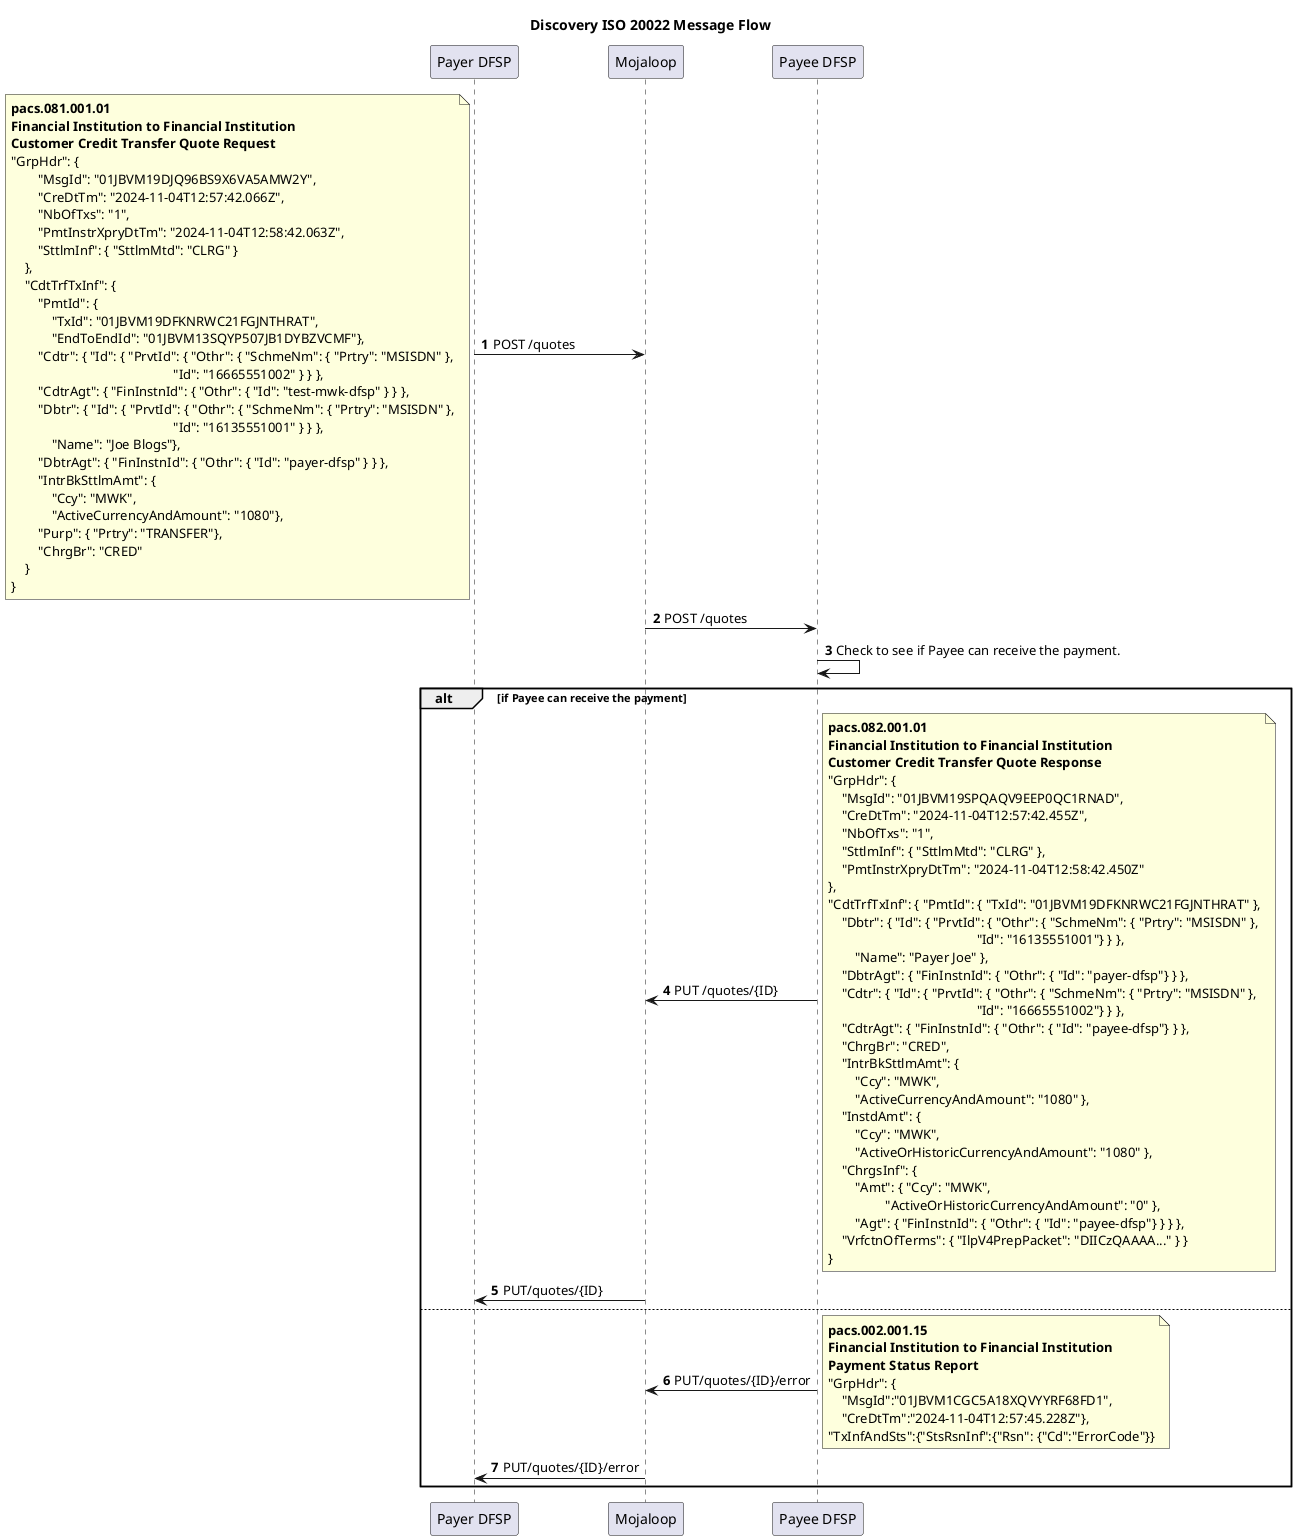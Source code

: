 @startuml

Title Discovery ISO 20022 Message Flow
participant PayerDFSP as "Payer DFSP"
participant Mojaloop as "Mojaloop"
participant PayeeDFSP as "Payee DFSP"

autonumber

PayerDFSP -> Mojaloop: POST /quotes
note left
**pacs.081.001.01**
**Financial Institution to Financial Institution** 
**Customer Credit Transfer Quote Request**
"GrpHdr": {
        "MsgId": "01JBVM19DJQ96BS9X6VA5AMW2Y",
        "CreDtTm": "2024-11-04T12:57:42.066Z",
        "NbOfTxs": "1",
        "PmtInstrXpryDtTm": "2024-11-04T12:58:42.063Z",
        "SttlmInf": { "SttlmMtd": "CLRG" }
    },
    "CdtTrfTxInf": {
        "PmtId": {
            "TxId": "01JBVM19DFKNRWC21FGJNTHRAT",
            "EndToEndId": "01JBVM13SQYP507JB1DYBZVCMF"},
        "Cdtr": { "Id": { "PrvtId": { "Othr": { "SchmeNm": { "Prtry": "MSISDN" },
                                                "Id": "16665551002" } } },
        "CdtrAgt": { "FinInstnId": { "Othr": { "Id": "test-mwk-dfsp" } } },
        "Dbtr": { "Id": { "PrvtId": { "Othr": { "SchmeNm": { "Prtry": "MSISDN" },
                                                "Id": "16135551001" } } },
            "Name": "Joe Blogs"},
        "DbtrAgt": { "FinInstnId": { "Othr": { "Id": "payer-dfsp" } } },
        "IntrBkSttlmAmt": {
            "Ccy": "MWK",
            "ActiveCurrencyAndAmount": "1080"},
        "Purp": { "Prtry": "TRANSFER"},
        "ChrgBr": "CRED"
    }
}
end note
Mojaloop -> PayeeDFSP: POST /quotes
PayeeDFSP -> PayeeDFSP: Check to see if Payee can receive the payment.  
alt if Payee can receive the payment
PayeeDFSP -> Mojaloop: PUT /quotes/{ID}
note right
**pacs.082.001.01**
**Financial Institution to Financial Institution** 
**Customer Credit Transfer Quote Response**
"GrpHdr": {
    "MsgId": "01JBVM19SPQAQV9EEP0QC1RNAD",
    "CreDtTm": "2024-11-04T12:57:42.455Z",
    "NbOfTxs": "1",
    "SttlmInf": { "SttlmMtd": "CLRG" },
    "PmtInstrXpryDtTm": "2024-11-04T12:58:42.450Z"
},
"CdtTrfTxInf": { "PmtId": { "TxId": "01JBVM19DFKNRWC21FGJNTHRAT" },
    "Dbtr": { "Id": { "PrvtId": { "Othr": { "SchmeNm": { "Prtry": "MSISDN" },
                                            "Id": "16135551001"} } },
        "Name": "Payer Joe" },
    "DbtrAgt": { "FinInstnId": { "Othr": { "Id": "payer-dfsp"} } },
    "Cdtr": { "Id": { "PrvtId": { "Othr": { "SchmeNm": { "Prtry": "MSISDN" },
                                            "Id": "16665551002"} } },
    "CdtrAgt": { "FinInstnId": { "Othr": { "Id": "payee-dfsp"} } },
    "ChrgBr": "CRED",
    "IntrBkSttlmAmt": {
        "Ccy": "MWK",
        "ActiveCurrencyAndAmount": "1080" },
    "InstdAmt": {
        "Ccy": "MWK",
        "ActiveOrHistoricCurrencyAndAmount": "1080" },
    "ChrgsInf": {
        "Amt": { "Ccy": "MWK",
                 "ActiveOrHistoricCurrencyAndAmount": "0" },
        "Agt": { "FinInstnId": { "Othr": { "Id": "payee-dfsp"} } } },
    "VrfctnOfTerms": { "IlpV4PrepPacket": "DIICzQAAAA..." } }
}
end note
Mojaloop -> PayerDFSP: PUT/quotes/{ID}

else

PayeeDFSP -> Mojaloop: PUT/quotes/{ID}/error 
note right
**pacs.002.001.15**
**Financial Institution to Financial Institution** 
**Payment Status Report**
"GrpHdr": {
    "MsgId":"01JBVM1CGC5A18XQVYYRF68FD1",
    "CreDtTm":"2024-11-04T12:57:45.228Z"},
"TxInfAndSts":{"StsRsnInf":{"Rsn": {"Cd":"ErrorCode"}}
end note
Mojaloop -> PayerDFSP: PUT/quotes/{ID}/error 

end

@enduml